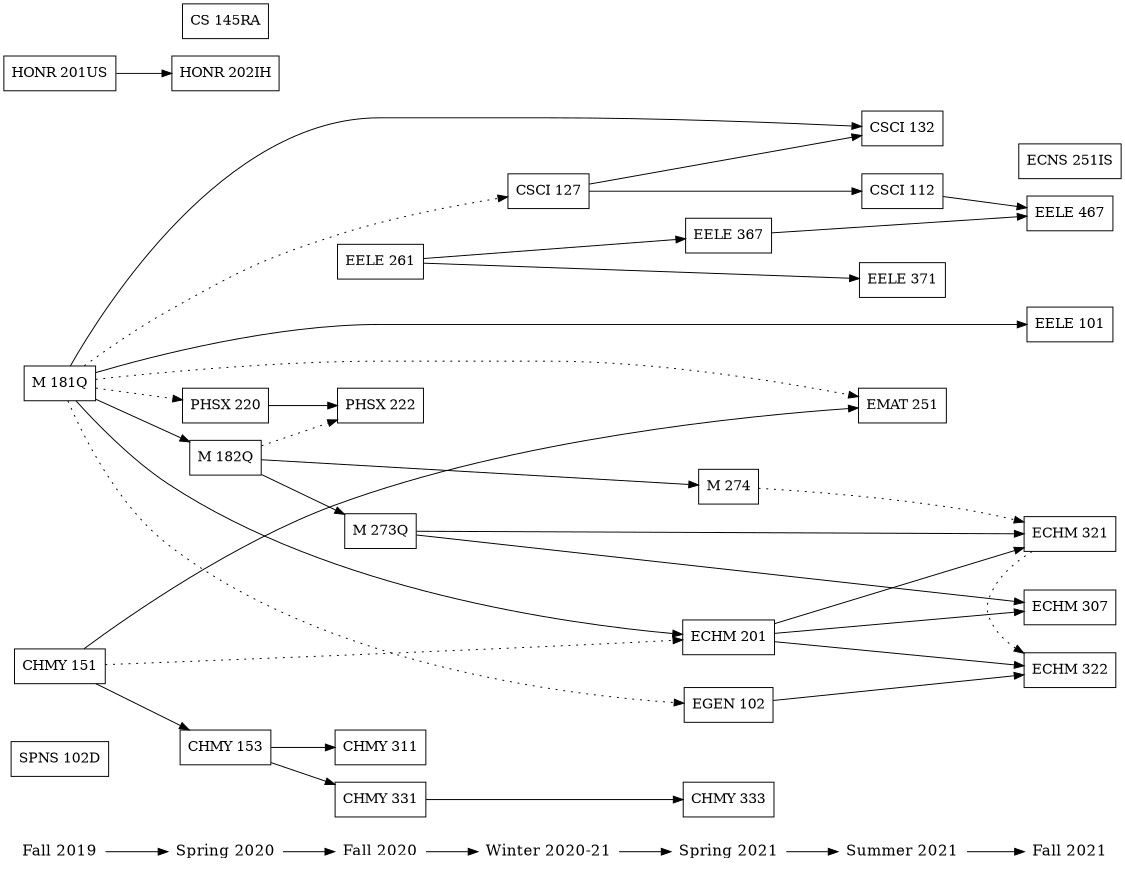 digraph asde91 {
    ranksep=.75; size = "7.5,7.5"; rankdir=LR;

    {node [shape=plaintext, fontsize=16];
	"Fall 2019" -> "Spring 2020" -> "Fall 2020" -> "Winter 2020-21"
	-> "Spring 2021" -> "Summer 2021" -> "Fall 2021";
    }

    {node [shape=box];
	{ rank = same; "Fall 2019"; "SPNS 102D"; "M 181Q"; "HONR 201US"; "CHMY 151"; }
	{ rank = same; "Spring 2020"; "PHSX 220"; "M 182Q"; "HONR 202IH"; "CS 145RA"; "CHMY 153"; }
	{ rank = same; "Fall 2020"; "PHSX 222"; "M 273Q"; "EELE 261"; "CHMY 331"; "CHMY 311"; }
	{ rank = same; "Winter 2020-21"; "CSCI 127"; }
	{ rank = same; "Spring 2021"; "M 274"; "EGEN 102"; "EELE 367"; "ECHM 201"; "CHMY 333"; }
	{ rank = same; "Summer 2021"; "EMAT 251"; "EELE 371"; "CSCI 132"; "CSCI 112"; }
	{ rank = same; "Fall 2021"; "EELE 467"; "EELE 101"; "ECNS 251IS"; "ECHM 322"; "ECHM 321"; "ECHM 307"; }
    }

    "CHMY 151" -> "CHMY 153";
    "HONR 201US" -> "HONR 202IH";
    "M 181Q" -> "M 182Q";
    "M 181Q" -> "PHSX 220" [style=dotted];

    "CHMY 153" -> "CHMY 311";
    "CHMY 153" -> "CHMY 331";
    "M 182Q" -> "M 273Q";
    "M 182Q" -> "PHSX 222" [style=dotted];
    "PHSX 220" -> "PHSX 222";

    "M 181Q" -> "CSCI 127" [style=dotted];

    "CHMY 151" -> "ECHM 201" [style=dotted];
    "CHMY 331" -> "CHMY 333";
    "EELE 261" -> "EELE 367";
    "M 181Q" -> "ECHM 201";
    "M 181Q" -> "EGEN 102" [style=dotted];
    "M 182Q" -> "M 274";

    "CHMY 151" -> "EMAT 251";
    "CSCI 127" -> "CSCI 112";
    "CSCI 127" -> "CSCI 132";
    "EELE 261" -> "EELE 371";
    "M 181Q" -> "CSCI 132";
    "M 181Q" -> "EMAT 251" [style=dotted];

    "CSCI 112" -> "EELE 467";
    "ECHM 201" -> "ECHM 307";
    "ECHM 201" -> "ECHM 321";
    "ECHM 201" -> "ECHM 322";
    "ECHM 321" -> "ECHM 322" [style=dotted];
    "EELE 367" -> "EELE 467";
    "EGEN 102" -> "ECHM 322";
    "M 181Q" -> "EELE 101";
    "M 273Q" -> "ECHM 307";
    "M 273Q" -> "ECHM 321";
    "M 274" -> "ECHM 321" [style=dotted];
}
